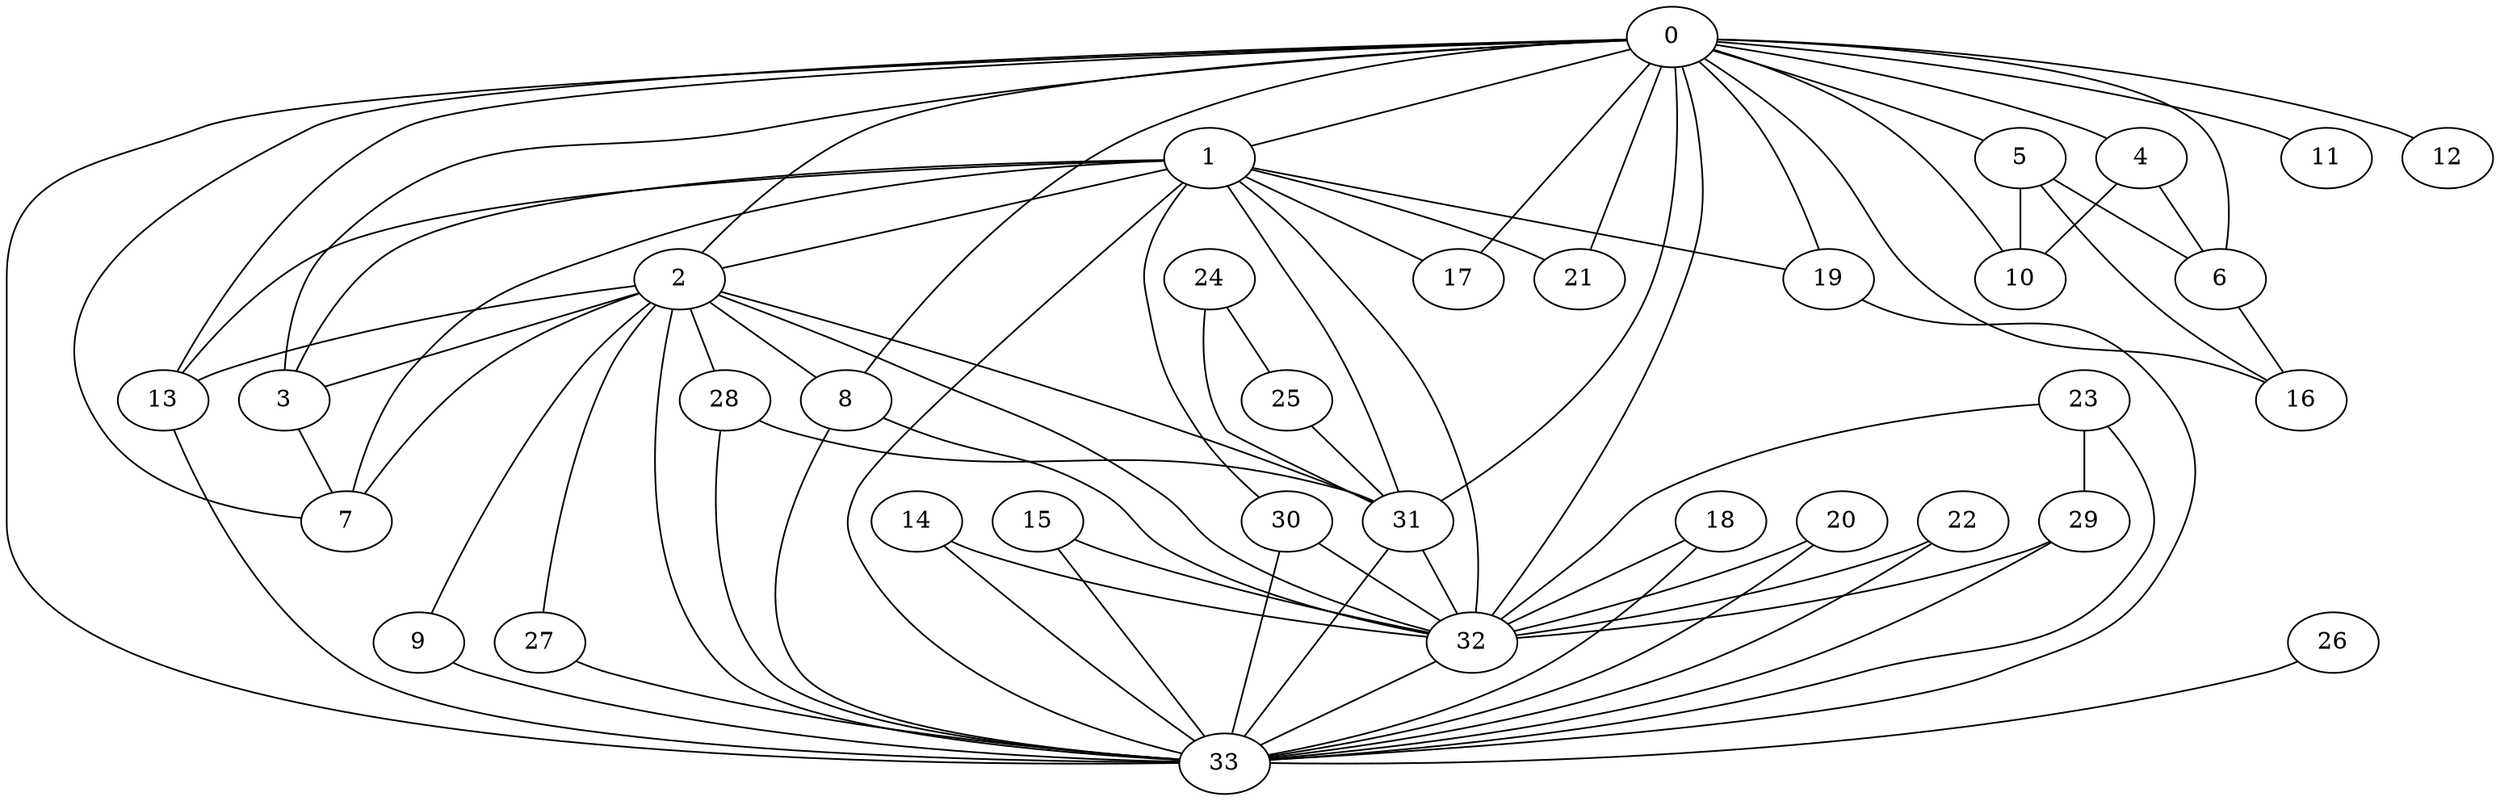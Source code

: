 graph {
	0 -- 1
	0 -- 2
	0 -- 3
	0 -- 4
	0 -- 5
	0 -- 6
	0 -- 7
	0 -- 8
	0 -- 10
	0 -- 11
	0 -- 12
	0 -- 13
	0 -- 16
	0 -- 17
	0 -- 19
	0 -- 21
	0 -- 31
	0 -- 32
	0 -- 33
	1 -- 2
	1 -- 3
	1 -- 7
	1 -- 13
	1 -- 17
	1 -- 19
	1 -- 21
	1 -- 30
	1 -- 31
	1 -- 32
	1 -- 33
	2 -- 3
	2 -- 7
	2 -- 8
	2 -- 9
	2 -- 13
	2 -- 27
	2 -- 28
	2 -- 31
	2 -- 32
	2 -- 33
	3 -- 7
	4 -- 6
	4 -- 10
	5 -- 6
	5 -- 10
	5 -- 16
	6 -- 16
	8 -- 32
	8 -- 33
	9 -- 33
	13 -- 33
	14 -- 32
	14 -- 33
	15 -- 32
	15 -- 33
	18 -- 32
	18 -- 33
	19 -- 33
	20 -- 32
	20 -- 33
	22 -- 32
	22 -- 33
	23 -- 29
	23 -- 32
	23 -- 33
	24 -- 25
	24 -- 31
	25 -- 31
	26 -- 33
	27 -- 33
	28 -- 31
	28 -- 33
	29 -- 32
	29 -- 33
	30 -- 32
	30 -- 33
	31 -- 32
	31 -- 33
	32 -- 33
}
